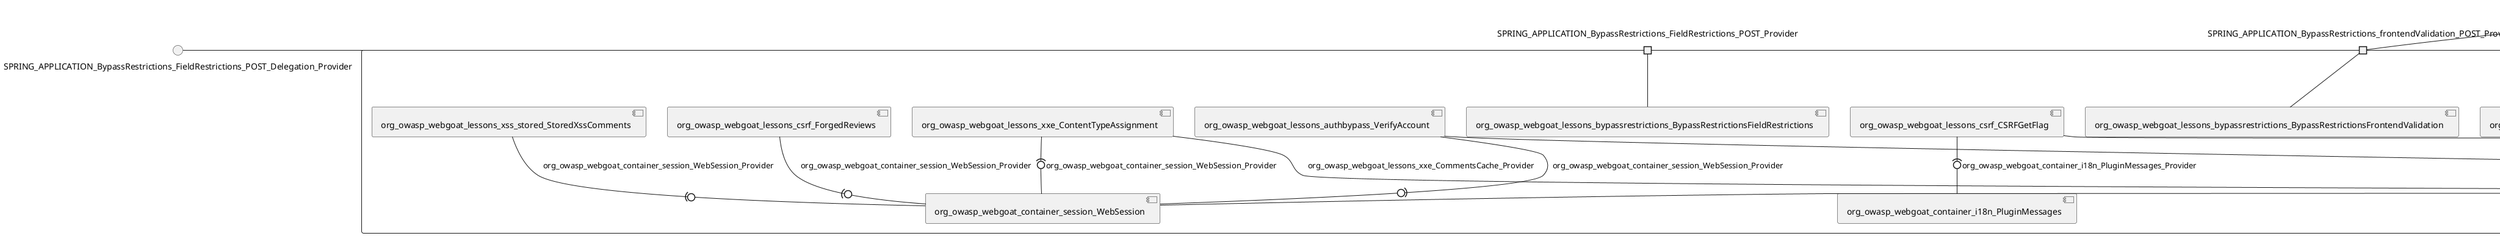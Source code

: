 @startuml
skinparam fixCircleLabelOverlapping true
skinparam componentStyle uml2
() SPRING_APPLICATION_BypassRestrictions_FieldRestrictions_POST_Delegation_Provider
() SPRING_APPLICATION_BypassRestrictions_frontendValidation_POST_Delegation_Provider
() SPRING_APPLICATION_ChromeDevTools_dummy_POST_Delegation_Provider
() SPRING_APPLICATION_CrossSiteScriptingStored_stored_xss_follow_up_POST_Delegation_Provider
() SPRING_APPLICATION_CrossSiteScripting_attack1_POST_Delegation_Provider
() SPRING_APPLICATION_CrossSiteScripting_attack3_POST_Delegation_Provider
() SPRING_APPLICATION_CrossSiteScripting_attack4_POST_Delegation_Provider
() SPRING_APPLICATION_CrossSiteScripting_attack5a_GET_Delegation_Provider
() SPRING_APPLICATION_CrossSiteScripting_attack6a_POST_Delegation_Provider
() SPRING_APPLICATION_CrossSiteScripting_dom_follow_up_POST_Delegation_Provider
() SPRING_APPLICATION_CrossSiteScripting_phone_home_xss_POST_Delegation_Provider
() SPRING_APPLICATION_CrossSiteScripting_quiz_Delegation_Provider
() SPRING_APPLICATION_Delegation_Provider
() SPRING_APPLICATION_GET_Delegation_Provider
() SPRING_APPLICATION_HtmlTampering_task_POST_Delegation_Provider
() SPRING_APPLICATION_HttpBasics_attack1_POST_Delegation_Provider
() SPRING_APPLICATION_HttpBasics_attack2_POST_Delegation_Provider
() SPRING_APPLICATION_IDOR_diff_attributes_POST_Delegation_Provider
() SPRING_APPLICATION_IDOR_login_POST_Delegation_Provider
() SPRING_APPLICATION_IDOR_profile_alt_path_POST_Delegation_Provider
() SPRING_APPLICATION_InsecureDeserialization_task_POST_Delegation_Provider
() SPRING_APPLICATION_InsecureLogin_Delegation_Provider
() SPRING_APPLICATION_JWT_decode_POST_Delegation_Provider
() SPRING_APPLICATION_JWT_jku_Delegation_Provider
() SPRING_APPLICATION_JWT_kid_Delegation_Provider
() SPRING_APPLICATION_JWT_quiz_Delegation_Provider
() SPRING_APPLICATION_JWT_refresh_Delegation_Provider
() SPRING_APPLICATION_JWT_votings_Delegation_Provider
() SPRING_APPLICATION_LogSpoofing_log_bleeding_POST_Delegation_Provider
() SPRING_APPLICATION_LogSpoofing_log_spoofing_POST_Delegation_Provider
() SPRING_APPLICATION_POST_Delegation_Provider
() SPRING_APPLICATION_PUT_Delegation_Provider
() SPRING_APPLICATION_PasswordReset_ForgotPassword_create_password_reset_link_POST_Delegation_Provider
() SPRING_APPLICATION_PasswordReset_SecurityQuestions_POST_Delegation_Provider
() SPRING_APPLICATION_PasswordReset_reset_Delegation_Provider
() SPRING_APPLICATION_PathTraversal_profile_picture_GET_Delegation_Provider
() SPRING_APPLICATION_PathTraversal_profile_picture_fix_GET_Delegation_Provider
() SPRING_APPLICATION_PathTraversal_profile_upload_POST_Delegation_Provider
() SPRING_APPLICATION_PathTraversal_profile_upload_fix_POST_Delegation_Provider
() SPRING_APPLICATION_PathTraversal_profile_upload_remove_user_input_POST_Delegation_Provider
() SPRING_APPLICATION_PathTraversal_random_POST_Delegation_Provider
() SPRING_APPLICATION_PathTraversal_random_picture_GET_Delegation_Provider
() SPRING_APPLICATION_PathTraversal_zip_slip_Delegation_Provider
() SPRING_APPLICATION_SSRF_task1_POST_Delegation_Provider
() SPRING_APPLICATION_SSRF_task2_POST_Delegation_Provider
() SPRING_APPLICATION_SecurePasswords_assignment_POST_Delegation_Provider
() SPRING_APPLICATION_SqlInjectionAdvanced_attack6a_POST_Delegation_Provider
() SPRING_APPLICATION_SqlInjectionAdvanced_attack6b_POST_Delegation_Provider
() SPRING_APPLICATION_SqlInjectionAdvanced_challenge_Login_POST_Delegation_Provider
() SPRING_APPLICATION_SqlInjectionAdvanced_challenge_PUT_Delegation_Provider
() SPRING_APPLICATION_SqlInjectionAdvanced_quiz_Delegation_Provider
() SPRING_APPLICATION_SqlInjectionMitigations_attack10a_POST_Delegation_Provider
() SPRING_APPLICATION_SqlInjectionMitigations_attack10b_POST_Delegation_Provider
() SPRING_APPLICATION_SqlInjectionMitigations_attack12a_POST_Delegation_Provider
() SPRING_APPLICATION_SqlInjectionMitigations_servers_GET_Delegation_Provider
() SPRING_APPLICATION_SqlInjection_assignment5a_POST_Delegation_Provider
() SPRING_APPLICATION_SqlInjection_assignment5b_POST_Delegation_Provider
() SPRING_APPLICATION_SqlInjection_attack10_POST_Delegation_Provider
() SPRING_APPLICATION_SqlInjection_attack2_POST_Delegation_Provider
() SPRING_APPLICATION_SqlInjection_attack3_POST_Delegation_Provider
() SPRING_APPLICATION_SqlInjection_attack4_POST_Delegation_Provider
() SPRING_APPLICATION_SqlInjection_attack5_POST_Delegation_Provider
() SPRING_APPLICATION_SqlInjection_attack8_POST_Delegation_Provider
() SPRING_APPLICATION_SqlInjection_attack9_POST_Delegation_Provider
() SPRING_APPLICATION_SqlOnlyInputValidationOnKeywords_attack_POST_Delegation_Provider
() SPRING_APPLICATION_SqlOnlyInputValidation_attack_POST_Delegation_Provider
() SPRING_APPLICATION_VulnerableComponents_attack1_POST_Delegation_Provider
() SPRING_APPLICATION_WebWolf_GET_Delegation_Provider
() SPRING_APPLICATION_WebWolf_landing_POST_Delegation_Provider
() SPRING_APPLICATION_WebWolf_mail_POST_Delegation_Provider
() SPRING_APPLICATION_challenge_1_POST_Delegation_Provider
() SPRING_APPLICATION_challenge_5_POST_Delegation_Provider
() SPRING_APPLICATION_challenge_7_POST_Delegation_Provider
() SPRING_APPLICATION_challenge_8_Delegation_Provider
() SPRING_APPLICATION_challenge_logo_Delegation_Provider
() SPRING_APPLICATION_cia_quiz_Delegation_Provider
() SPRING_APPLICATION_clientSideFiltering_attack1_POST_Delegation_Provider
() SPRING_APPLICATION_clientSideFiltering_challenge_store_coupons_GET_Delegation_Provider
() SPRING_APPLICATION_clientSideFiltering_getItForFree_POST_Delegation_Provider
() SPRING_APPLICATION_clientSideFiltering_salaries_GET_Delegation_Provider
() SPRING_APPLICATION_crypto_encoding_xor_POST_Delegation_Provider
() SPRING_APPLICATION_crypto_secure_defaults_POST_Delegation_Provider
() SPRING_APPLICATION_jwt_GET_Delegation_Provider
() SPRING_APPLICATION_landing_Delegation_Provider
() SPRING_APPLICATION_lesson_template_Delegation_Provider
() SPRING_APPLICATION_login_oauth_mvc_GET_Delegation_Provider
() SPRING_APPLICATION_mail_Delegation_Provider
() SPRING_APPLICATION_register_mvc_POST_Delegation_Provider
() SPRING_APPLICATION_registration_GET_Delegation_Provider
() SPRING_APPLICATION_requests_GET_Delegation_Provider
() SPRING_APPLICATION_scoreboard_data_GET_Delegation_Provider
() SPRING_APPLICATION_server_directory_GET_Delegation_Provider
() SPRING_APPLICATION_service_lessonoverview_mvc_Delegation_Provider
() SPRING_APPLICATION_xxe_comments_GET_Delegation_Provider
() UserDetailsService_Delegation_Provider
() java_io_Serializable_Delegation_Provider
() org_owasp_webgoat_lessons_hijacksession_cas_AuthenticationProvider_Delegation_Provider
rectangle System {
[org_owasp_webgoat_container_HammerHead] [[webgoat-webgoat.repository#_H7XtFsWGEe6SV8kUsJqPKw]]
[org_owasp_webgoat_container_WebWolfRedirect] [[webgoat-webgoat.repository#_H7XtFsWGEe6SV8kUsJqPKw]]
[org_owasp_webgoat_container_controller_StartLesson] [[webgoat-webgoat.repository#_H7XtFsWGEe6SV8kUsJqPKw]]
[org_owasp_webgoat_container_controller_Welcome] [[webgoat-webgoat.repository#_H7XtFsWGEe6SV8kUsJqPKw]]
[org_owasp_webgoat_container_i18n_PluginMessages] [[webgoat-webgoat.repository#_H7XtFsWGEe6SV8kUsJqPKw]]
[org_owasp_webgoat_container_service_EnvironmentService] [[webgoat-webgoat.repository#_H7XtFsWGEe6SV8kUsJqPKw]]
[org_owasp_webgoat_container_service_HintService] [[webgoat-webgoat.repository#_H7XtFsWGEe6SV8kUsJqPKw]]
[org_owasp_webgoat_container_service_LabelDebugService] [[webgoat-webgoat.repository#_H7XtFsWGEe6SV8kUsJqPKw]]
[org_owasp_webgoat_container_service_LabelService] [[webgoat-webgoat.repository#_H7XtFsWGEe6SV8kUsJqPKw]]
[org_owasp_webgoat_container_service_LessonInfoService] [[webgoat-webgoat.repository#_H7XtFsWGEe6SV8kUsJqPKw]]
[org_owasp_webgoat_container_service_LessonMenuService] [[webgoat-webgoat.repository#_H7XtFsWGEe6SV8kUsJqPKw]]
[org_owasp_webgoat_container_service_LessonProgressService] [[webgoat-webgoat.repository#_H7XtFsWGEe6SV8kUsJqPKw]]
[org_owasp_webgoat_container_service_LessonTitleService] [[webgoat-webgoat.repository#_H7XtFsWGEe6SV8kUsJqPKw]]
[org_owasp_webgoat_container_service_ReportCardService] [[webgoat-webgoat.repository#_H7XtFsWGEe6SV8kUsJqPKw]]
[org_owasp_webgoat_container_service_RestartLessonService] [[webgoat-webgoat.repository#_H7XtFsWGEe6SV8kUsJqPKw]]
[org_owasp_webgoat_container_service_SessionService] [[webgoat-webgoat.repository#_H7XtFsWGEe6SV8kUsJqPKw]]
[org_owasp_webgoat_container_session_UserSessionData] [[webgoat-webgoat.repository#_H7XtFsWGEe6SV8kUsJqPKw]]
[org_owasp_webgoat_container_session_WebSession] [[webgoat-webgoat.repository#_H7XtFsWGEe6SV8kUsJqPKw]]
[org_owasp_webgoat_container_users_RegistrationController] [[webgoat-webgoat.repository#_H7XtFsWGEe6SV8kUsJqPKw]]
[org_owasp_webgoat_container_users_Scoreboard] [[webgoat-webgoat.repository#_H7XtFsWGEe6SV8kUsJqPKw]]
[org_owasp_webgoat_container_users_UserRepository] [[webgoat-webgoat.repository#_H7XtFsWGEe6SV8kUsJqPKw]]
[org_owasp_webgoat_container_users_UserService] [[webgoat-webgoat.repository#_H7XtFsWGEe6SV8kUsJqPKw]]
[org_owasp_webgoat_container_users_UserTrackerRepository] [[webgoat-webgoat.repository#_H7XtFsWGEe6SV8kUsJqPKw]]
[org_owasp_webgoat_lessons_authbypass_VerifyAccount] [[webgoat-webgoat.repository#_H7XtFsWGEe6SV8kUsJqPKw]]
[org_owasp_webgoat_lessons_bypassrestrictions_BypassRestrictionsFieldRestrictions] [[webgoat-webgoat.repository#_H7XtFsWGEe6SV8kUsJqPKw]]
[org_owasp_webgoat_lessons_bypassrestrictions_BypassRestrictionsFrontendValidation] [[webgoat-webgoat.repository#_H7XtFsWGEe6SV8kUsJqPKw]]
[org_owasp_webgoat_lessons_challenges_FlagController] [[webgoat-webgoat.repository#_H7XtFsWGEe6SV8kUsJqPKw]]
[org_owasp_webgoat_lessons_challenges_challenge1_Assignment1] [[webgoat-webgoat.repository#_H7XtFsWGEe6SV8kUsJqPKw]]
[org_owasp_webgoat_lessons_challenges_challenge1_ImageServlet] [[webgoat-webgoat.repository#_H7XtFsWGEe6SV8kUsJqPKw]]
[org_owasp_webgoat_lessons_challenges_challenge5_Assignment5] [[webgoat-webgoat.repository#_H7XtFsWGEe6SV8kUsJqPKw]]
[org_owasp_webgoat_lessons_challenges_challenge7_Assignment7] [[webgoat-webgoat.repository#_H7XtFsWGEe6SV8kUsJqPKw]]
[org_owasp_webgoat_lessons_challenges_challenge8_Assignment8] [[webgoat-webgoat.repository#_H7XtFsWGEe6SV8kUsJqPKw]]
[org_owasp_webgoat_lessons_chromedevtools_NetworkDummy] [[webgoat-webgoat.repository#_H7XtFsWGEe6SV8kUsJqPKw]]
[org_owasp_webgoat_lessons_chromedevtools_NetworkLesson] [[webgoat-webgoat.repository#_H7XtFsWGEe6SV8kUsJqPKw]]
[org_owasp_webgoat_lessons_cia_CIAQuiz] [[webgoat-webgoat.repository#_H7XtFsWGEe6SV8kUsJqPKw]]
[org_owasp_webgoat_lessons_clientsidefiltering_ClientSideFilteringAssignment] [[webgoat-webgoat.repository#_H7XtFsWGEe6SV8kUsJqPKw]]
[org_owasp_webgoat_lessons_clientsidefiltering_ClientSideFilteringFreeAssignment] [[webgoat-webgoat.repository#_H7XtFsWGEe6SV8kUsJqPKw]]
[org_owasp_webgoat_lessons_clientsidefiltering_Salaries] [[webgoat-webgoat.repository#_H7XtFsWGEe6SV8kUsJqPKw]]
[org_owasp_webgoat_lessons_clientsidefiltering_ShopEndpoint] [[webgoat-webgoat.repository#_H7XtFsWGEe6SV8kUsJqPKw]]
[org_owasp_webgoat_lessons_cryptography_EncodingAssignment] [[webgoat-webgoat.repository#_H7XtFsWGEe6SV8kUsJqPKw]]
[org_owasp_webgoat_lessons_cryptography_HashingAssignment] [[webgoat-webgoat.repository#_H7XtFsWGEe6SV8kUsJqPKw]]
[org_owasp_webgoat_lessons_cryptography_SecureDefaultsAssignment] [[webgoat-webgoat.repository#_H7XtFsWGEe6SV8kUsJqPKw]]
[org_owasp_webgoat_lessons_cryptography_SigningAssignment] [[webgoat-webgoat.repository#_H7XtFsWGEe6SV8kUsJqPKw]]
[org_owasp_webgoat_lessons_cryptography_XOREncodingAssignment] [[webgoat-webgoat.repository#_H7XtFsWGEe6SV8kUsJqPKw]]
[org_owasp_webgoat_lessons_csrf_CSRFConfirmFlag1] [[webgoat-webgoat.repository#_H7XtFsWGEe6SV8kUsJqPKw]]
[org_owasp_webgoat_lessons_csrf_CSRFFeedback] [[webgoat-webgoat.repository#_H7XtFsWGEe6SV8kUsJqPKw]]
[org_owasp_webgoat_lessons_csrf_CSRFGetFlag] [[webgoat-webgoat.repository#_H7XtFsWGEe6SV8kUsJqPKw]]
[org_owasp_webgoat_lessons_csrf_CSRFLogin] [[webgoat-webgoat.repository#_H7XtFsWGEe6SV8kUsJqPKw]]
[org_owasp_webgoat_lessons_csrf_ForgedReviews] [[webgoat-webgoat.repository#_H7XtFsWGEe6SV8kUsJqPKw]]
[org_owasp_webgoat_lessons_csrf_ObjectMapper_Provider] [[webgoat-webgoat.repository#_H7XtFsWGEe6SV8kUsJqPKw]]
[org_owasp_webgoat_lessons_deserialization_InsecureDeserializationTask] [[webgoat-webgoat.repository#_H7XtFsWGEe6SV8kUsJqPKw]]
[org_owasp_webgoat_lessons_hijacksession_HijackSessionAssignment] [[webgoat-webgoat.repository#_H7XtFsWGEe6SV8kUsJqPKw]]
[org_owasp_webgoat_lessons_hijacksession_cas_HijackSessionAuthenticationProvider] [[webgoat-webgoat.repository#_H7XtFsWGEe6SV8kUsJqPKw]]
[org_owasp_webgoat_lessons_htmltampering_HtmlTamperingTask] [[webgoat-webgoat.repository#_H7XtFsWGEe6SV8kUsJqPKw]]
[org_owasp_webgoat_lessons_httpbasics_HttpBasicsLesson] [[webgoat-webgoat.repository#_H7XtFsWGEe6SV8kUsJqPKw]]
[org_owasp_webgoat_lessons_httpbasics_HttpBasicsQuiz] [[webgoat-webgoat.repository#_H7XtFsWGEe6SV8kUsJqPKw]]
[org_owasp_webgoat_lessons_httpproxies_HttpBasicsInterceptRequest] [[webgoat-webgoat.repository#_H7XtFsWGEe6SV8kUsJqPKw]]
[org_owasp_webgoat_lessons_idor_IDORDiffAttributes] [[webgoat-webgoat.repository#_H7XtFsWGEe6SV8kUsJqPKw]]
[org_owasp_webgoat_lessons_idor_IDOREditOtherProfile] [[webgoat-webgoat.repository#_H7XtFsWGEe6SV8kUsJqPKw]]
[org_owasp_webgoat_lessons_idor_IDORLogin] [[webgoat-webgoat.repository#_H7XtFsWGEe6SV8kUsJqPKw]]
[org_owasp_webgoat_lessons_idor_IDORViewOtherProfile] [[webgoat-webgoat.repository#_H7XtFsWGEe6SV8kUsJqPKw]]
[org_owasp_webgoat_lessons_idor_IDORViewOwnProfile] [[webgoat-webgoat.repository#_H7XtFsWGEe6SV8kUsJqPKw]]
[org_owasp_webgoat_lessons_idor_IDORViewOwnProfileAltUrl] [[webgoat-webgoat.repository#_H7XtFsWGEe6SV8kUsJqPKw]]
[org_owasp_webgoat_lessons_insecurelogin_InsecureLoginTask] [[webgoat-webgoat.repository#_H7XtFsWGEe6SV8kUsJqPKw]]
[org_owasp_webgoat_lessons_jwt_JWTDecodeEndpoint] [[webgoat-webgoat.repository#_H7XtFsWGEe6SV8kUsJqPKw]]
[org_owasp_webgoat_lessons_jwt_JWTQuiz] [[webgoat-webgoat.repository#_H7XtFsWGEe6SV8kUsJqPKw]]
[org_owasp_webgoat_lessons_jwt_JWTRefreshEndpoint] [[webgoat-webgoat.repository#_H7XtFsWGEe6SV8kUsJqPKw]]
[org_owasp_webgoat_lessons_jwt_JWTSecretKeyEndpoint] [[webgoat-webgoat.repository#_H7XtFsWGEe6SV8kUsJqPKw]]
[org_owasp_webgoat_lessons_jwt_JWTVotesEndpoint] [[webgoat-webgoat.repository#_H7XtFsWGEe6SV8kUsJqPKw]]
[org_owasp_webgoat_lessons_jwt_claimmisuse_JWTHeaderJKUEndpoint] [[webgoat-webgoat.repository#_H7XtFsWGEe6SV8kUsJqPKw]]
[org_owasp_webgoat_lessons_jwt_claimmisuse_JWTHeaderKIDEndpoint] [[webgoat-webgoat.repository#_H7XtFsWGEe6SV8kUsJqPKw]]
[org_owasp_webgoat_lessons_lessontemplate_SampleAttack] [[webgoat-webgoat.repository#_H7XtFsWGEe6SV8kUsJqPKw]]
[org_owasp_webgoat_lessons_logging_LogBleedingTask] [[webgoat-webgoat.repository#_H7XtFsWGEe6SV8kUsJqPKw]]
[org_owasp_webgoat_lessons_logging_LogSpoofingTask] [[webgoat-webgoat.repository#_H7XtFsWGEe6SV8kUsJqPKw]]
[org_owasp_webgoat_lessons_missingac_MissingFunctionACHiddenMenus] [[webgoat-webgoat.repository#_H7XtFsWGEe6SV8kUsJqPKw]]
[org_owasp_webgoat_lessons_missingac_MissingFunctionACUsers] [[webgoat-webgoat.repository#_H7XtFsWGEe6SV8kUsJqPKw]]
[org_owasp_webgoat_lessons_missingac_MissingFunctionACYourHash] [[webgoat-webgoat.repository#_H7XtFsWGEe6SV8kUsJqPKw]]
[org_owasp_webgoat_lessons_missingac_MissingFunctionACYourHashAdmin] [[webgoat-webgoat.repository#_H7XtFsWGEe6SV8kUsJqPKw]]
[org_owasp_webgoat_lessons_passwordreset_QuestionsAssignment] [[webgoat-webgoat.repository#_H7XtFsWGEe6SV8kUsJqPKw]]
[org_owasp_webgoat_lessons_passwordreset_ResetLinkAssignment] [[webgoat-webgoat.repository#_H7XtFsWGEe6SV8kUsJqPKw]]
[org_owasp_webgoat_lessons_passwordreset_ResetLinkAssignmentForgotPassword] [[webgoat-webgoat.repository#_H7XtFsWGEe6SV8kUsJqPKw]]
[org_owasp_webgoat_lessons_passwordreset_SecurityQuestionAssignment] [[webgoat-webgoat.repository#_H7XtFsWGEe6SV8kUsJqPKw]]
[org_owasp_webgoat_lessons_passwordreset_SimpleMailAssignment] [[webgoat-webgoat.repository#_H7XtFsWGEe6SV8kUsJqPKw]]
[org_owasp_webgoat_lessons_passwordreset_TriedQuestions] [[webgoat-webgoat.repository#_H7XtFsWGEe6SV8kUsJqPKw]]
[org_owasp_webgoat_lessons_pathtraversal_ProfileUpload] [[webgoat-webgoat.repository#_H7XtFsWGEe6SV8kUsJqPKw]]
[org_owasp_webgoat_lessons_pathtraversal_ProfileUploadFix] [[webgoat-webgoat.repository#_H7XtFsWGEe6SV8kUsJqPKw]]
[org_owasp_webgoat_lessons_pathtraversal_ProfileUploadRemoveUserInput] [[webgoat-webgoat.repository#_H7XtFsWGEe6SV8kUsJqPKw]]
[org_owasp_webgoat_lessons_pathtraversal_ProfileUploadRetrieval] [[webgoat-webgoat.repository#_H7XtFsWGEe6SV8kUsJqPKw]]
[org_owasp_webgoat_lessons_pathtraversal_ProfileZipSlip] [[webgoat-webgoat.repository#_H7XtFsWGEe6SV8kUsJqPKw]]
[org_owasp_webgoat_lessons_securepasswords_SecurePasswordsAssignment] [[webgoat-webgoat.repository#_H7XtFsWGEe6SV8kUsJqPKw]]
[org_owasp_webgoat_lessons_spoofcookie_SpoofCookieAssignment] [[webgoat-webgoat.repository#_H7XtFsWGEe6SV8kUsJqPKw]]
[org_owasp_webgoat_lessons_sqlinjection_advanced_SqlInjectionChallenge] [[webgoat-webgoat.repository#_H7XtFsWGEe6SV8kUsJqPKw]]
[org_owasp_webgoat_lessons_sqlinjection_advanced_SqlInjectionChallengeLogin] [[webgoat-webgoat.repository#_H7XtFsWGEe6SV8kUsJqPKw]]
[org_owasp_webgoat_lessons_sqlinjection_advanced_SqlInjectionLesson6a] [[webgoat-webgoat.repository#_H7XtFsWGEe6SV8kUsJqPKw]]
[org_owasp_webgoat_lessons_sqlinjection_advanced_SqlInjectionLesson6b] [[webgoat-webgoat.repository#_H7XtFsWGEe6SV8kUsJqPKw]]
[org_owasp_webgoat_lessons_sqlinjection_advanced_SqlInjectionQuiz] [[webgoat-webgoat.repository#_H7XtFsWGEe6SV8kUsJqPKw]]
[org_owasp_webgoat_lessons_sqlinjection_introduction_SqlInjectionLesson10] [[webgoat-webgoat.repository#_H7XtFsWGEe6SV8kUsJqPKw]]
[org_owasp_webgoat_lessons_sqlinjection_introduction_SqlInjectionLesson2] [[webgoat-webgoat.repository#_H7XtFsWGEe6SV8kUsJqPKw]]
[org_owasp_webgoat_lessons_sqlinjection_introduction_SqlInjectionLesson3] [[webgoat-webgoat.repository#_H7XtFsWGEe6SV8kUsJqPKw]]
[org_owasp_webgoat_lessons_sqlinjection_introduction_SqlInjectionLesson4] [[webgoat-webgoat.repository#_H7XtFsWGEe6SV8kUsJqPKw]]
[org_owasp_webgoat_lessons_sqlinjection_introduction_SqlInjectionLesson5] [[webgoat-webgoat.repository#_H7XtFsWGEe6SV8kUsJqPKw]]
[org_owasp_webgoat_lessons_sqlinjection_introduction_SqlInjectionLesson5a] [[webgoat-webgoat.repository#_H7XtFsWGEe6SV8kUsJqPKw]]
[org_owasp_webgoat_lessons_sqlinjection_introduction_SqlInjectionLesson5b] [[webgoat-webgoat.repository#_H7XtFsWGEe6SV8kUsJqPKw]]
[org_owasp_webgoat_lessons_sqlinjection_introduction_SqlInjectionLesson8] [[webgoat-webgoat.repository#_H7XtFsWGEe6SV8kUsJqPKw]]
[org_owasp_webgoat_lessons_sqlinjection_introduction_SqlInjectionLesson9] [[webgoat-webgoat.repository#_H7XtFsWGEe6SV8kUsJqPKw]]
[org_owasp_webgoat_lessons_sqlinjection_mitigation_Servers] [[webgoat-webgoat.repository#_H7XtFsWGEe6SV8kUsJqPKw]]
[org_owasp_webgoat_lessons_sqlinjection_mitigation_SqlInjectionLesson10a] [[webgoat-webgoat.repository#_H7XtFsWGEe6SV8kUsJqPKw]]
[org_owasp_webgoat_lessons_sqlinjection_mitigation_SqlInjectionLesson10b] [[webgoat-webgoat.repository#_H7XtFsWGEe6SV8kUsJqPKw]]
[org_owasp_webgoat_lessons_sqlinjection_mitigation_SqlInjectionLesson13] [[webgoat-webgoat.repository#_H7XtFsWGEe6SV8kUsJqPKw]]
[org_owasp_webgoat_lessons_sqlinjection_mitigation_SqlOnlyInputValidation] [[webgoat-webgoat.repository#_H7XtFsWGEe6SV8kUsJqPKw]]
[org_owasp_webgoat_lessons_sqlinjection_mitigation_SqlOnlyInputValidationOnKeywords] [[webgoat-webgoat.repository#_H7XtFsWGEe6SV8kUsJqPKw]]
[org_owasp_webgoat_lessons_ssrf_SSRFTask1] [[webgoat-webgoat.repository#_H7XtFsWGEe6SV8kUsJqPKw]]
[org_owasp_webgoat_lessons_ssrf_SSRFTask2] [[webgoat-webgoat.repository#_H7XtFsWGEe6SV8kUsJqPKw]]
[org_owasp_webgoat_lessons_vulnerablecomponents_VulnerableComponentsLesson] [[webgoat-webgoat.repository#_H7XtFsWGEe6SV8kUsJqPKw]]
[org_owasp_webgoat_lessons_webwolfintroduction_LandingAssignment] [[webgoat-webgoat.repository#_H7XtFsWGEe6SV8kUsJqPKw]]
[org_owasp_webgoat_lessons_webwolfintroduction_MailAssignment] [[webgoat-webgoat.repository#_H7XtFsWGEe6SV8kUsJqPKw]]
[org_owasp_webgoat_lessons_xss_CrossSiteScriptingLesson1] [[webgoat-webgoat.repository#_H7XtFsWGEe6SV8kUsJqPKw]]
[org_owasp_webgoat_lessons_xss_CrossSiteScriptingLesson3] [[webgoat-webgoat.repository#_H7XtFsWGEe6SV8kUsJqPKw]]
[org_owasp_webgoat_lessons_xss_CrossSiteScriptingLesson4] [[webgoat-webgoat.repository#_H7XtFsWGEe6SV8kUsJqPKw]]
[org_owasp_webgoat_lessons_xss_CrossSiteScriptingLesson5a] [[webgoat-webgoat.repository#_H7XtFsWGEe6SV8kUsJqPKw]]
[org_owasp_webgoat_lessons_xss_CrossSiteScriptingLesson6a] [[webgoat-webgoat.repository#_H7XtFsWGEe6SV8kUsJqPKw]]
[org_owasp_webgoat_lessons_xss_CrossSiteScriptingQuiz] [[webgoat-webgoat.repository#_H7XtFsWGEe6SV8kUsJqPKw]]
[org_owasp_webgoat_lessons_xss_DOMCrossSiteScripting] [[webgoat-webgoat.repository#_H7XtFsWGEe6SV8kUsJqPKw]]
[org_owasp_webgoat_lessons_xss_DOMCrossSiteScriptingVerifier] [[webgoat-webgoat.repository#_H7XtFsWGEe6SV8kUsJqPKw]]
[org_owasp_webgoat_lessons_xss_stored_StoredCrossSiteScriptingVerifier] [[webgoat-webgoat.repository#_H7XtFsWGEe6SV8kUsJqPKw]]
[org_owasp_webgoat_lessons_xss_stored_StoredXssComments] [[webgoat-webgoat.repository#_H7XtFsWGEe6SV8kUsJqPKw]]
[org_owasp_webgoat_lessons_xxe_BlindSendFileAssignment] [[webgoat-webgoat.repository#_H7XtFsWGEe6SV8kUsJqPKw]]
[org_owasp_webgoat_lessons_xxe_CommentsCache] [[webgoat-webgoat.repository#_H7XtFsWGEe6SV8kUsJqPKw]]
[org_owasp_webgoat_lessons_xxe_CommentsEndpoint] [[webgoat-webgoat.repository#_H7XtFsWGEe6SV8kUsJqPKw]]
[org_owasp_webgoat_lessons_xxe_ContentTypeAssignment] [[webgoat-webgoat.repository#_H7XtFsWGEe6SV8kUsJqPKw]]
[org_owasp_webgoat_lessons_xxe_SimpleXXE] [[webgoat-webgoat.repository#_H7XtFsWGEe6SV8kUsJqPKw]]
[org_owasp_webgoat_webwolf_FileServer] [[webgoat-webgoat.repository#_H7XtFsWGEe6SV8kUsJqPKw]]
[org_owasp_webgoat_webwolf_jwt_JWTController] [[webgoat-webgoat.repository#_H7XtFsWGEe6SV8kUsJqPKw]]
[org_owasp_webgoat_webwolf_mailbox_MailboxController] [[webgoat-webgoat.repository#_H7XtFsWGEe6SV8kUsJqPKw]]
[org_owasp_webgoat_webwolf_mailbox_MailboxRepository] [[webgoat-webgoat.repository#_H7XtFsWGEe6SV8kUsJqPKw]]
[org_owasp_webgoat_webwolf_requests_LandingPage] [[webgoat-webgoat.repository#_H7XtFsWGEe6SV8kUsJqPKw]]
[org_owasp_webgoat_webwolf_requests_Requests] [[webgoat-webgoat.repository#_H7XtFsWGEe6SV8kUsJqPKw]]
[org_owasp_webgoat_webwolf_user_UserRepository] [[webgoat-webgoat.repository#_H7XtFsWGEe6SV8kUsJqPKw]]
[org_owasp_webgoat_webwolf_user_UserService] [[webgoat-webgoat.repository#_H7XtFsWGEe6SV8kUsJqPKw]]
port SPRING_APPLICATION_BypassRestrictions_FieldRestrictions_POST_Provider
SPRING_APPLICATION_BypassRestrictions_FieldRestrictions_POST_Delegation_Provider - SPRING_APPLICATION_BypassRestrictions_FieldRestrictions_POST_Provider
SPRING_APPLICATION_BypassRestrictions_FieldRestrictions_POST_Provider - [org_owasp_webgoat_lessons_bypassrestrictions_BypassRestrictionsFieldRestrictions]
port SPRING_APPLICATION_BypassRestrictions_frontendValidation_POST_Provider
SPRING_APPLICATION_BypassRestrictions_frontendValidation_POST_Delegation_Provider - SPRING_APPLICATION_BypassRestrictions_frontendValidation_POST_Provider
SPRING_APPLICATION_BypassRestrictions_frontendValidation_POST_Provider - [org_owasp_webgoat_lessons_bypassrestrictions_BypassRestrictionsFrontendValidation]
port SPRING_APPLICATION_ChromeDevTools_dummy_POST_Provider
SPRING_APPLICATION_ChromeDevTools_dummy_POST_Delegation_Provider - SPRING_APPLICATION_ChromeDevTools_dummy_POST_Provider
SPRING_APPLICATION_ChromeDevTools_dummy_POST_Provider - [org_owasp_webgoat_lessons_chromedevtools_NetworkDummy]
port SPRING_APPLICATION_CrossSiteScriptingStored_stored_xss_follow_up_POST_Provider
SPRING_APPLICATION_CrossSiteScriptingStored_stored_xss_follow_up_POST_Delegation_Provider - SPRING_APPLICATION_CrossSiteScriptingStored_stored_xss_follow_up_POST_Provider
SPRING_APPLICATION_CrossSiteScriptingStored_stored_xss_follow_up_POST_Provider - [org_owasp_webgoat_lessons_xss_stored_StoredCrossSiteScriptingVerifier]
port SPRING_APPLICATION_CrossSiteScripting_attack1_POST_Provider
SPRING_APPLICATION_CrossSiteScripting_attack1_POST_Delegation_Provider - SPRING_APPLICATION_CrossSiteScripting_attack1_POST_Provider
SPRING_APPLICATION_CrossSiteScripting_attack1_POST_Provider - [org_owasp_webgoat_lessons_xss_CrossSiteScriptingLesson1]
port SPRING_APPLICATION_CrossSiteScripting_attack3_POST_Provider
SPRING_APPLICATION_CrossSiteScripting_attack3_POST_Delegation_Provider - SPRING_APPLICATION_CrossSiteScripting_attack3_POST_Provider
SPRING_APPLICATION_CrossSiteScripting_attack3_POST_Provider - [org_owasp_webgoat_lessons_xss_CrossSiteScriptingLesson3]
port SPRING_APPLICATION_CrossSiteScripting_attack4_POST_Provider
SPRING_APPLICATION_CrossSiteScripting_attack4_POST_Delegation_Provider - SPRING_APPLICATION_CrossSiteScripting_attack4_POST_Provider
SPRING_APPLICATION_CrossSiteScripting_attack4_POST_Provider - [org_owasp_webgoat_lessons_xss_CrossSiteScriptingLesson4]
port SPRING_APPLICATION_CrossSiteScripting_attack5a_GET_Provider
SPRING_APPLICATION_CrossSiteScripting_attack5a_GET_Delegation_Provider - SPRING_APPLICATION_CrossSiteScripting_attack5a_GET_Provider
SPRING_APPLICATION_CrossSiteScripting_attack5a_GET_Provider - [org_owasp_webgoat_lessons_xss_CrossSiteScriptingLesson5a]
port SPRING_APPLICATION_CrossSiteScripting_attack6a_POST_Provider
SPRING_APPLICATION_CrossSiteScripting_attack6a_POST_Delegation_Provider - SPRING_APPLICATION_CrossSiteScripting_attack6a_POST_Provider
SPRING_APPLICATION_CrossSiteScripting_attack6a_POST_Provider - [org_owasp_webgoat_lessons_xss_CrossSiteScriptingLesson6a]
port SPRING_APPLICATION_CrossSiteScripting_dom_follow_up_POST_Provider
SPRING_APPLICATION_CrossSiteScripting_dom_follow_up_POST_Delegation_Provider - SPRING_APPLICATION_CrossSiteScripting_dom_follow_up_POST_Provider
SPRING_APPLICATION_CrossSiteScripting_dom_follow_up_POST_Provider - [org_owasp_webgoat_lessons_xss_DOMCrossSiteScriptingVerifier]
port SPRING_APPLICATION_CrossSiteScripting_phone_home_xss_POST_Provider
SPRING_APPLICATION_CrossSiteScripting_phone_home_xss_POST_Delegation_Provider - SPRING_APPLICATION_CrossSiteScripting_phone_home_xss_POST_Provider
SPRING_APPLICATION_CrossSiteScripting_phone_home_xss_POST_Provider - [org_owasp_webgoat_lessons_xss_DOMCrossSiteScripting]
port SPRING_APPLICATION_CrossSiteScripting_quiz_Provider
SPRING_APPLICATION_CrossSiteScripting_quiz_Delegation_Provider - SPRING_APPLICATION_CrossSiteScripting_quiz_Provider
SPRING_APPLICATION_CrossSiteScripting_quiz_Provider - [org_owasp_webgoat_lessons_xss_CrossSiteScriptingQuiz]
port SPRING_APPLICATION_Provider
SPRING_APPLICATION_Delegation_Provider - SPRING_APPLICATION_Provider
SPRING_APPLICATION_Provider - [org_owasp_webgoat_webwolf_FileServer]
port SPRING_APPLICATION_Provider
SPRING_APPLICATION_Delegation_Provider - SPRING_APPLICATION_Provider
SPRING_APPLICATION_Provider - [org_owasp_webgoat_lessons_cryptography_HashingAssignment]
port SPRING_APPLICATION_Provider
SPRING_APPLICATION_Delegation_Provider - SPRING_APPLICATION_Provider
SPRING_APPLICATION_Provider - [org_owasp_webgoat_container_HammerHead]
port SPRING_APPLICATION_Provider
SPRING_APPLICATION_Delegation_Provider - SPRING_APPLICATION_Provider
SPRING_APPLICATION_Provider - [org_owasp_webgoat_container_controller_StartLesson]
port SPRING_APPLICATION_Provider
SPRING_APPLICATION_Delegation_Provider - SPRING_APPLICATION_Provider
SPRING_APPLICATION_Provider - [org_owasp_webgoat_lessons_httpproxies_HttpBasicsInterceptRequest]
port SPRING_APPLICATION_Provider
SPRING_APPLICATION_Delegation_Provider - SPRING_APPLICATION_Provider
SPRING_APPLICATION_Provider - [org_owasp_webgoat_container_service_RestartLessonService]
port SPRING_APPLICATION_Provider
SPRING_APPLICATION_Delegation_Provider - SPRING_APPLICATION_Provider
SPRING_APPLICATION_Provider - [org_owasp_webgoat_container_controller_StartLesson]
port SPRING_APPLICATION_Provider
SPRING_APPLICATION_Delegation_Provider - SPRING_APPLICATION_Provider
SPRING_APPLICATION_Provider - [org_owasp_webgoat_container_service_LabelDebugService]
port SPRING_APPLICATION_Provider
SPRING_APPLICATION_Delegation_Provider - SPRING_APPLICATION_Provider
SPRING_APPLICATION_Provider - [org_owasp_webgoat_container_service_LessonInfoService]
port SPRING_APPLICATION_Provider
SPRING_APPLICATION_Delegation_Provider - SPRING_APPLICATION_Provider
SPRING_APPLICATION_Provider - [org_owasp_webgoat_container_service_LessonTitleService]
port SPRING_APPLICATION_Provider
SPRING_APPLICATION_Delegation_Provider - SPRING_APPLICATION_Provider
SPRING_APPLICATION_Provider - [org_owasp_webgoat_container_service_RestartLessonService]
port SPRING_APPLICATION_Provider
SPRING_APPLICATION_Delegation_Provider - SPRING_APPLICATION_Provider
SPRING_APPLICATION_Provider - [org_owasp_webgoat_lessons_httpproxies_HttpBasicsInterceptRequest]
port SPRING_APPLICATION_Provider
SPRING_APPLICATION_Delegation_Provider - SPRING_APPLICATION_Provider
SPRING_APPLICATION_Provider - [org_owasp_webgoat_lessons_cryptography_SigningAssignment]
port SPRING_APPLICATION_Provider
SPRING_APPLICATION_Delegation_Provider - SPRING_APPLICATION_Provider
SPRING_APPLICATION_Provider - [org_owasp_webgoat_lessons_cryptography_HashingAssignment]
port SPRING_APPLICATION_Provider
SPRING_APPLICATION_Delegation_Provider - SPRING_APPLICATION_Provider
SPRING_APPLICATION_Provider - [org_owasp_webgoat_container_service_LabelDebugService]
port SPRING_APPLICATION_Provider
SPRING_APPLICATION_Delegation_Provider - SPRING_APPLICATION_Provider
SPRING_APPLICATION_Provider - [org_owasp_webgoat_lessons_cryptography_SigningAssignment]
port SPRING_APPLICATION_Provider
SPRING_APPLICATION_Delegation_Provider - SPRING_APPLICATION_Provider
SPRING_APPLICATION_Provider - [org_owasp_webgoat_lessons_jwt_JWTSecretKeyEndpoint]
port SPRING_APPLICATION_Provider
SPRING_APPLICATION_Delegation_Provider - SPRING_APPLICATION_Provider
SPRING_APPLICATION_Provider - [org_owasp_webgoat_container_HammerHead]
port SPRING_APPLICATION_Provider
SPRING_APPLICATION_Delegation_Provider - SPRING_APPLICATION_Provider
SPRING_APPLICATION_Provider - [org_owasp_webgoat_container_service_LessonTitleService]
port SPRING_APPLICATION_Provider
SPRING_APPLICATION_Delegation_Provider - SPRING_APPLICATION_Provider
SPRING_APPLICATION_Provider - [org_owasp_webgoat_lessons_jwt_JWTSecretKeyEndpoint]
port SPRING_APPLICATION_Provider
SPRING_APPLICATION_Delegation_Provider - SPRING_APPLICATION_Provider
SPRING_APPLICATION_Provider - [org_owasp_webgoat_container_service_LessonInfoService]
port SPRING_APPLICATION_Provider
SPRING_APPLICATION_Delegation_Provider - SPRING_APPLICATION_Provider
SPRING_APPLICATION_Provider - [org_owasp_webgoat_container_service_RestartLessonService]
port SPRING_APPLICATION_Provider
SPRING_APPLICATION_Delegation_Provider - SPRING_APPLICATION_Provider
SPRING_APPLICATION_Provider - [org_owasp_webgoat_webwolf_FileServer]
port SPRING_APPLICATION_Provider
SPRING_APPLICATION_Delegation_Provider - SPRING_APPLICATION_Provider
SPRING_APPLICATION_Provider - [org_owasp_webgoat_container_service_SessionService]
port SPRING_APPLICATION_GET_Provider
SPRING_APPLICATION_GET_Delegation_Provider - SPRING_APPLICATION_GET_Provider
SPRING_APPLICATION_GET_Provider - [org_owasp_webgoat_container_controller_Welcome]
port SPRING_APPLICATION_GET_Provider
SPRING_APPLICATION_GET_Delegation_Provider - SPRING_APPLICATION_GET_Provider
SPRING_APPLICATION_GET_Provider - [org_owasp_webgoat_lessons_missingac_MissingFunctionACUsers]
port SPRING_APPLICATION_GET_Provider
SPRING_APPLICATION_GET_Delegation_Provider - SPRING_APPLICATION_GET_Provider
SPRING_APPLICATION_GET_Provider - [org_owasp_webgoat_container_service_LabelService]
port SPRING_APPLICATION_GET_Provider
SPRING_APPLICATION_GET_Delegation_Provider - SPRING_APPLICATION_GET_Provider
SPRING_APPLICATION_GET_Provider - [org_owasp_webgoat_lessons_missingac_MissingFunctionACUsers]
port SPRING_APPLICATION_GET_Provider
SPRING_APPLICATION_GET_Delegation_Provider - SPRING_APPLICATION_GET_Provider
SPRING_APPLICATION_GET_Provider - [org_owasp_webgoat_lessons_cryptography_EncodingAssignment]
port SPRING_APPLICATION_GET_Provider
SPRING_APPLICATION_GET_Delegation_Provider - SPRING_APPLICATION_GET_Provider
SPRING_APPLICATION_GET_Provider - [org_owasp_webgoat_lessons_spoofcookie_SpoofCookieAssignment]
port SPRING_APPLICATION_GET_Provider
SPRING_APPLICATION_GET_Delegation_Provider - SPRING_APPLICATION_GET_Provider
SPRING_APPLICATION_GET_Provider - [org_owasp_webgoat_lessons_idor_IDORViewOtherProfile]
port SPRING_APPLICATION_GET_Provider
SPRING_APPLICATION_GET_Delegation_Provider - SPRING_APPLICATION_GET_Provider
SPRING_APPLICATION_GET_Provider - [org_owasp_webgoat_lessons_spoofcookie_SpoofCookieAssignment]
port SPRING_APPLICATION_GET_Provider
SPRING_APPLICATION_GET_Delegation_Provider - SPRING_APPLICATION_GET_Provider
SPRING_APPLICATION_GET_Provider - [org_owasp_webgoat_lessons_idor_IDORViewOtherProfile]
port SPRING_APPLICATION_GET_Provider
SPRING_APPLICATION_GET_Delegation_Provider - SPRING_APPLICATION_GET_Provider
SPRING_APPLICATION_GET_Provider - [org_owasp_webgoat_container_service_ReportCardService]
port SPRING_APPLICATION_GET_Provider
SPRING_APPLICATION_GET_Delegation_Provider - SPRING_APPLICATION_GET_Provider
SPRING_APPLICATION_GET_Provider - [org_owasp_webgoat_lessons_idor_IDORViewOtherProfile]
port SPRING_APPLICATION_GET_Provider
SPRING_APPLICATION_GET_Delegation_Provider - SPRING_APPLICATION_GET_Provider
SPRING_APPLICATION_GET_Provider - [org_owasp_webgoat_lessons_cryptography_EncodingAssignment]
port SPRING_APPLICATION_GET_Provider
SPRING_APPLICATION_GET_Delegation_Provider - SPRING_APPLICATION_GET_Provider
SPRING_APPLICATION_GET_Provider - [org_owasp_webgoat_container_service_HintService]
port SPRING_APPLICATION_GET_Provider
SPRING_APPLICATION_GET_Delegation_Provider - SPRING_APPLICATION_GET_Provider
SPRING_APPLICATION_GET_Provider - [org_owasp_webgoat_container_service_ReportCardService]
port SPRING_APPLICATION_GET_Provider
SPRING_APPLICATION_GET_Delegation_Provider - SPRING_APPLICATION_GET_Provider
SPRING_APPLICATION_GET_Provider - [org_owasp_webgoat_container_service_HintService]
port SPRING_APPLICATION_GET_Provider
SPRING_APPLICATION_GET_Delegation_Provider - SPRING_APPLICATION_GET_Provider
SPRING_APPLICATION_GET_Provider - [org_owasp_webgoat_container_service_LabelService]
port SPRING_APPLICATION_GET_Provider
SPRING_APPLICATION_GET_Delegation_Provider - SPRING_APPLICATION_GET_Provider
SPRING_APPLICATION_GET_Provider - [org_owasp_webgoat_lessons_idor_IDORViewOtherProfile]
port SPRING_APPLICATION_GET_Provider
SPRING_APPLICATION_GET_Delegation_Provider - SPRING_APPLICATION_GET_Provider
SPRING_APPLICATION_GET_Provider - [org_owasp_webgoat_container_controller_Welcome]
port SPRING_APPLICATION_HtmlTampering_task_POST_Provider
SPRING_APPLICATION_HtmlTampering_task_POST_Delegation_Provider - SPRING_APPLICATION_HtmlTampering_task_POST_Provider
SPRING_APPLICATION_HtmlTampering_task_POST_Provider - [org_owasp_webgoat_lessons_htmltampering_HtmlTamperingTask]
port SPRING_APPLICATION_HttpBasics_attack1_POST_Provider
SPRING_APPLICATION_HttpBasics_attack1_POST_Delegation_Provider - SPRING_APPLICATION_HttpBasics_attack1_POST_Provider
SPRING_APPLICATION_HttpBasics_attack1_POST_Provider - [org_owasp_webgoat_lessons_httpbasics_HttpBasicsLesson]
port SPRING_APPLICATION_HttpBasics_attack2_POST_Provider
SPRING_APPLICATION_HttpBasics_attack2_POST_Delegation_Provider - SPRING_APPLICATION_HttpBasics_attack2_POST_Provider
SPRING_APPLICATION_HttpBasics_attack2_POST_Provider - [org_owasp_webgoat_lessons_httpbasics_HttpBasicsQuiz]
port SPRING_APPLICATION_IDOR_diff_attributes_POST_Provider
SPRING_APPLICATION_IDOR_diff_attributes_POST_Delegation_Provider - SPRING_APPLICATION_IDOR_diff_attributes_POST_Provider
SPRING_APPLICATION_IDOR_diff_attributes_POST_Provider - [org_owasp_webgoat_lessons_idor_IDORDiffAttributes]
port SPRING_APPLICATION_IDOR_login_POST_Provider
SPRING_APPLICATION_IDOR_login_POST_Delegation_Provider - SPRING_APPLICATION_IDOR_login_POST_Provider
SPRING_APPLICATION_IDOR_login_POST_Provider - [org_owasp_webgoat_lessons_idor_IDORLogin]
port SPRING_APPLICATION_IDOR_profile_alt_path_POST_Provider
SPRING_APPLICATION_IDOR_profile_alt_path_POST_Delegation_Provider - SPRING_APPLICATION_IDOR_profile_alt_path_POST_Provider
SPRING_APPLICATION_IDOR_profile_alt_path_POST_Provider - [org_owasp_webgoat_lessons_idor_IDORViewOwnProfileAltUrl]
port SPRING_APPLICATION_InsecureDeserialization_task_POST_Provider
SPRING_APPLICATION_InsecureDeserialization_task_POST_Delegation_Provider - SPRING_APPLICATION_InsecureDeserialization_task_POST_Provider
SPRING_APPLICATION_InsecureDeserialization_task_POST_Provider - [org_owasp_webgoat_lessons_deserialization_InsecureDeserializationTask]
port SPRING_APPLICATION_InsecureLogin_Provider
SPRING_APPLICATION_InsecureLogin_Delegation_Provider - SPRING_APPLICATION_InsecureLogin_Provider
SPRING_APPLICATION_InsecureLogin_Provider - [org_owasp_webgoat_lessons_insecurelogin_InsecureLoginTask]
port SPRING_APPLICATION_JWT_decode_POST_Provider
SPRING_APPLICATION_JWT_decode_POST_Delegation_Provider - SPRING_APPLICATION_JWT_decode_POST_Provider
SPRING_APPLICATION_JWT_decode_POST_Provider - [org_owasp_webgoat_lessons_jwt_JWTDecodeEndpoint]
port SPRING_APPLICATION_JWT_jku_Provider
SPRING_APPLICATION_JWT_jku_Delegation_Provider - SPRING_APPLICATION_JWT_jku_Provider
SPRING_APPLICATION_JWT_jku_Provider - [org_owasp_webgoat_lessons_jwt_claimmisuse_JWTHeaderJKUEndpoint]
port SPRING_APPLICATION_JWT_kid_Provider
SPRING_APPLICATION_JWT_kid_Delegation_Provider - SPRING_APPLICATION_JWT_kid_Provider
SPRING_APPLICATION_JWT_kid_Provider - [org_owasp_webgoat_lessons_jwt_claimmisuse_JWTHeaderKIDEndpoint]
port SPRING_APPLICATION_JWT_quiz_Provider
SPRING_APPLICATION_JWT_quiz_Delegation_Provider - SPRING_APPLICATION_JWT_quiz_Provider
SPRING_APPLICATION_JWT_quiz_Provider - [org_owasp_webgoat_lessons_jwt_JWTQuiz]
port SPRING_APPLICATION_JWT_refresh_Provider
SPRING_APPLICATION_JWT_refresh_Delegation_Provider - SPRING_APPLICATION_JWT_refresh_Provider
SPRING_APPLICATION_JWT_refresh_Provider - [org_owasp_webgoat_lessons_jwt_JWTRefreshEndpoint]
port SPRING_APPLICATION_JWT_votings_Provider
SPRING_APPLICATION_JWT_votings_Delegation_Provider - SPRING_APPLICATION_JWT_votings_Provider
SPRING_APPLICATION_JWT_votings_Provider - [org_owasp_webgoat_lessons_jwt_JWTVotesEndpoint]
port SPRING_APPLICATION_LogSpoofing_log_bleeding_POST_Provider
SPRING_APPLICATION_LogSpoofing_log_bleeding_POST_Delegation_Provider - SPRING_APPLICATION_LogSpoofing_log_bleeding_POST_Provider
SPRING_APPLICATION_LogSpoofing_log_bleeding_POST_Provider - [org_owasp_webgoat_lessons_logging_LogBleedingTask]
port SPRING_APPLICATION_LogSpoofing_log_spoofing_POST_Provider
SPRING_APPLICATION_LogSpoofing_log_spoofing_POST_Delegation_Provider - SPRING_APPLICATION_LogSpoofing_log_spoofing_POST_Provider
SPRING_APPLICATION_LogSpoofing_log_spoofing_POST_Provider - [org_owasp_webgoat_lessons_logging_LogSpoofingTask]
port SPRING_APPLICATION_POST_Provider
SPRING_APPLICATION_POST_Delegation_Provider - SPRING_APPLICATION_POST_Provider
SPRING_APPLICATION_POST_Provider - [org_owasp_webgoat_lessons_hijacksession_HijackSessionAssignment]
port SPRING_APPLICATION_POST_Provider
SPRING_APPLICATION_POST_Delegation_Provider - SPRING_APPLICATION_POST_Provider
SPRING_APPLICATION_POST_Provider - [org_owasp_webgoat_lessons_xxe_SimpleXXE]
port SPRING_APPLICATION_POST_Provider
SPRING_APPLICATION_POST_Delegation_Provider - SPRING_APPLICATION_POST_Provider
SPRING_APPLICATION_POST_Provider - [org_owasp_webgoat_lessons_spoofcookie_SpoofCookieAssignment]
port SPRING_APPLICATION_POST_Provider
SPRING_APPLICATION_POST_Delegation_Provider - SPRING_APPLICATION_POST_Provider
SPRING_APPLICATION_POST_Provider - [org_owasp_webgoat_lessons_spoofcookie_SpoofCookieAssignment]
port SPRING_APPLICATION_POST_Provider
SPRING_APPLICATION_POST_Delegation_Provider - SPRING_APPLICATION_POST_Provider
SPRING_APPLICATION_POST_Provider - [org_owasp_webgoat_lessons_passwordreset_QuestionsAssignment]
port SPRING_APPLICATION_POST_Provider
SPRING_APPLICATION_POST_Delegation_Provider - SPRING_APPLICATION_POST_Provider
SPRING_APPLICATION_POST_Provider - [org_owasp_webgoat_lessons_challenges_FlagController]
port SPRING_APPLICATION_POST_Provider
SPRING_APPLICATION_POST_Delegation_Provider - SPRING_APPLICATION_POST_Provider
SPRING_APPLICATION_POST_Provider - [org_owasp_webgoat_lessons_csrf_CSRFLogin]
port SPRING_APPLICATION_POST_Provider
SPRING_APPLICATION_POST_Delegation_Provider - SPRING_APPLICATION_POST_Provider
SPRING_APPLICATION_POST_Provider - [org_owasp_webgoat_lessons_missingac_MissingFunctionACYourHash]
port SPRING_APPLICATION_POST_Provider
SPRING_APPLICATION_POST_Delegation_Provider - SPRING_APPLICATION_POST_Provider
SPRING_APPLICATION_POST_Provider - [org_owasp_webgoat_lessons_xxe_SimpleXXE]
port SPRING_APPLICATION_POST_Provider
SPRING_APPLICATION_POST_Delegation_Provider - SPRING_APPLICATION_POST_Provider
SPRING_APPLICATION_POST_Provider - [org_owasp_webgoat_lessons_xxe_SimpleXXE]
port SPRING_APPLICATION_POST_Provider
SPRING_APPLICATION_POST_Delegation_Provider - SPRING_APPLICATION_POST_Provider
SPRING_APPLICATION_POST_Provider - [org_owasp_webgoat_lessons_passwordreset_SimpleMailAssignment]
port SPRING_APPLICATION_POST_Provider
SPRING_APPLICATION_POST_Delegation_Provider - SPRING_APPLICATION_POST_Provider
SPRING_APPLICATION_POST_Provider - [org_owasp_webgoat_lessons_missingac_MissingFunctionACHiddenMenus]
port SPRING_APPLICATION_POST_Provider
SPRING_APPLICATION_POST_Delegation_Provider - SPRING_APPLICATION_POST_Provider
SPRING_APPLICATION_POST_Provider - [org_owasp_webgoat_lessons_chromedevtools_NetworkLesson]
port SPRING_APPLICATION_POST_Provider
SPRING_APPLICATION_POST_Delegation_Provider - SPRING_APPLICATION_POST_Provider
SPRING_APPLICATION_POST_Provider - [org_owasp_webgoat_lessons_hijacksession_HijackSessionAssignment]
port SPRING_APPLICATION_POST_Provider
SPRING_APPLICATION_POST_Delegation_Provider - SPRING_APPLICATION_POST_Provider
SPRING_APPLICATION_POST_Provider - [org_owasp_webgoat_lessons_challenges_FlagController]
port SPRING_APPLICATION_POST_Provider
SPRING_APPLICATION_POST_Delegation_Provider - SPRING_APPLICATION_POST_Provider
SPRING_APPLICATION_POST_Provider - [org_owasp_webgoat_lessons_xxe_BlindSendFileAssignment]
port SPRING_APPLICATION_POST_Provider
SPRING_APPLICATION_POST_Delegation_Provider - SPRING_APPLICATION_POST_Provider
SPRING_APPLICATION_POST_Provider - [org_owasp_webgoat_lessons_missingac_MissingFunctionACUsers]
port SPRING_APPLICATION_POST_Provider
SPRING_APPLICATION_POST_Delegation_Provider - SPRING_APPLICATION_POST_Provider
SPRING_APPLICATION_POST_Provider - [org_owasp_webgoat_lessons_missingac_MissingFunctionACYourHash]
port SPRING_APPLICATION_POST_Provider
SPRING_APPLICATION_POST_Delegation_Provider - SPRING_APPLICATION_POST_Provider
SPRING_APPLICATION_POST_Provider - [org_owasp_webgoat_lessons_missingac_MissingFunctionACUsers]
port SPRING_APPLICATION_POST_Provider
SPRING_APPLICATION_POST_Delegation_Provider - SPRING_APPLICATION_POST_Provider
SPRING_APPLICATION_POST_Provider - [org_owasp_webgoat_lessons_missingac_MissingFunctionACYourHashAdmin]
port SPRING_APPLICATION_POST_Provider
SPRING_APPLICATION_POST_Delegation_Provider - SPRING_APPLICATION_POST_Provider
SPRING_APPLICATION_POST_Provider - [org_owasp_webgoat_lessons_xxe_BlindSendFileAssignment]
port SPRING_APPLICATION_POST_Provider
SPRING_APPLICATION_POST_Delegation_Provider - SPRING_APPLICATION_POST_Provider
SPRING_APPLICATION_POST_Provider - [org_owasp_webgoat_lessons_passwordreset_SimpleMailAssignment]
port SPRING_APPLICATION_POST_Provider
SPRING_APPLICATION_POST_Delegation_Provider - SPRING_APPLICATION_POST_Provider
SPRING_APPLICATION_POST_Provider - [org_owasp_webgoat_lessons_missingac_MissingFunctionACYourHashAdmin]
port SPRING_APPLICATION_POST_Provider
SPRING_APPLICATION_POST_Delegation_Provider - SPRING_APPLICATION_POST_Provider
SPRING_APPLICATION_POST_Provider - [org_owasp_webgoat_lessons_xxe_SimpleXXE]
port SPRING_APPLICATION_POST_Provider
SPRING_APPLICATION_POST_Delegation_Provider - SPRING_APPLICATION_POST_Provider
SPRING_APPLICATION_POST_Provider - [org_owasp_webgoat_lessons_xxe_SimpleXXE]
port SPRING_APPLICATION_POST_Provider
SPRING_APPLICATION_POST_Delegation_Provider - SPRING_APPLICATION_POST_Provider
SPRING_APPLICATION_POST_Provider - [org_owasp_webgoat_lessons_xxe_SimpleXXE]
port SPRING_APPLICATION_POST_Provider
SPRING_APPLICATION_POST_Delegation_Provider - SPRING_APPLICATION_POST_Provider
SPRING_APPLICATION_POST_Provider - [org_owasp_webgoat_lessons_chromedevtools_NetworkLesson]
port SPRING_APPLICATION_POST_Provider
SPRING_APPLICATION_POST_Delegation_Provider - SPRING_APPLICATION_POST_Provider
SPRING_APPLICATION_POST_Provider - [org_owasp_webgoat_lessons_csrf_CSRFLogin]
port SPRING_APPLICATION_POST_Provider
SPRING_APPLICATION_POST_Delegation_Provider - SPRING_APPLICATION_POST_Provider
SPRING_APPLICATION_POST_Provider - [org_owasp_webgoat_lessons_missingac_MissingFunctionACHiddenMenus]
port SPRING_APPLICATION_POST_Provider
SPRING_APPLICATION_POST_Delegation_Provider - SPRING_APPLICATION_POST_Provider
SPRING_APPLICATION_POST_Provider - [org_owasp_webgoat_lessons_xxe_SimpleXXE]
port SPRING_APPLICATION_PUT_Provider
SPRING_APPLICATION_PUT_Delegation_Provider - SPRING_APPLICATION_PUT_Provider
SPRING_APPLICATION_PUT_Provider - [org_owasp_webgoat_lessons_idor_IDOREditOtherProfile]
port SPRING_APPLICATION_PasswordReset_ForgotPassword_create_password_reset_link_POST_Provider
SPRING_APPLICATION_PasswordReset_ForgotPassword_create_password_reset_link_POST_Delegation_Provider - SPRING_APPLICATION_PasswordReset_ForgotPassword_create_password_reset_link_POST_Provider
SPRING_APPLICATION_PasswordReset_ForgotPassword_create_password_reset_link_POST_Provider - [org_owasp_webgoat_lessons_passwordreset_ResetLinkAssignmentForgotPassword]
port SPRING_APPLICATION_PasswordReset_SecurityQuestions_POST_Provider
SPRING_APPLICATION_PasswordReset_SecurityQuestions_POST_Delegation_Provider - SPRING_APPLICATION_PasswordReset_SecurityQuestions_POST_Provider
SPRING_APPLICATION_PasswordReset_SecurityQuestions_POST_Provider - [org_owasp_webgoat_lessons_passwordreset_SecurityQuestionAssignment]
port SPRING_APPLICATION_PasswordReset_reset_Provider
SPRING_APPLICATION_PasswordReset_reset_Delegation_Provider - SPRING_APPLICATION_PasswordReset_reset_Provider
SPRING_APPLICATION_PasswordReset_reset_Provider - [org_owasp_webgoat_lessons_passwordreset_ResetLinkAssignment]
port SPRING_APPLICATION_PathTraversal_profile_picture_GET_Provider
SPRING_APPLICATION_PathTraversal_profile_picture_GET_Delegation_Provider - SPRING_APPLICATION_PathTraversal_profile_picture_GET_Provider
SPRING_APPLICATION_PathTraversal_profile_picture_GET_Provider - [org_owasp_webgoat_lessons_pathtraversal_ProfileUpload]
port SPRING_APPLICATION_PathTraversal_profile_picture_fix_GET_Provider
SPRING_APPLICATION_PathTraversal_profile_picture_fix_GET_Delegation_Provider - SPRING_APPLICATION_PathTraversal_profile_picture_fix_GET_Provider
SPRING_APPLICATION_PathTraversal_profile_picture_fix_GET_Provider - [org_owasp_webgoat_lessons_pathtraversal_ProfileUploadFix]
port SPRING_APPLICATION_PathTraversal_profile_upload_POST_Provider
SPRING_APPLICATION_PathTraversal_profile_upload_POST_Delegation_Provider - SPRING_APPLICATION_PathTraversal_profile_upload_POST_Provider
SPRING_APPLICATION_PathTraversal_profile_upload_POST_Provider - [org_owasp_webgoat_lessons_pathtraversal_ProfileUpload]
port SPRING_APPLICATION_PathTraversal_profile_upload_fix_POST_Provider
SPRING_APPLICATION_PathTraversal_profile_upload_fix_POST_Delegation_Provider - SPRING_APPLICATION_PathTraversal_profile_upload_fix_POST_Provider
SPRING_APPLICATION_PathTraversal_profile_upload_fix_POST_Provider - [org_owasp_webgoat_lessons_pathtraversal_ProfileUploadFix]
port SPRING_APPLICATION_PathTraversal_profile_upload_remove_user_input_POST_Provider
SPRING_APPLICATION_PathTraversal_profile_upload_remove_user_input_POST_Delegation_Provider - SPRING_APPLICATION_PathTraversal_profile_upload_remove_user_input_POST_Provider
SPRING_APPLICATION_PathTraversal_profile_upload_remove_user_input_POST_Provider - [org_owasp_webgoat_lessons_pathtraversal_ProfileUploadRemoveUserInput]
port SPRING_APPLICATION_PathTraversal_random_POST_Provider
SPRING_APPLICATION_PathTraversal_random_POST_Delegation_Provider - SPRING_APPLICATION_PathTraversal_random_POST_Provider
SPRING_APPLICATION_PathTraversal_random_POST_Provider - [org_owasp_webgoat_lessons_pathtraversal_ProfileUploadRetrieval]
port SPRING_APPLICATION_PathTraversal_random_picture_GET_Provider
SPRING_APPLICATION_PathTraversal_random_picture_GET_Delegation_Provider - SPRING_APPLICATION_PathTraversal_random_picture_GET_Provider
SPRING_APPLICATION_PathTraversal_random_picture_GET_Provider - [org_owasp_webgoat_lessons_pathtraversal_ProfileUploadRetrieval]
port SPRING_APPLICATION_PathTraversal_zip_slip_Provider
SPRING_APPLICATION_PathTraversal_zip_slip_Delegation_Provider - SPRING_APPLICATION_PathTraversal_zip_slip_Provider
SPRING_APPLICATION_PathTraversal_zip_slip_Provider - [org_owasp_webgoat_lessons_pathtraversal_ProfileZipSlip]
port SPRING_APPLICATION_SSRF_task1_POST_Provider
SPRING_APPLICATION_SSRF_task1_POST_Delegation_Provider - SPRING_APPLICATION_SSRF_task1_POST_Provider
SPRING_APPLICATION_SSRF_task1_POST_Provider - [org_owasp_webgoat_lessons_ssrf_SSRFTask1]
port SPRING_APPLICATION_SSRF_task2_POST_Provider
SPRING_APPLICATION_SSRF_task2_POST_Delegation_Provider - SPRING_APPLICATION_SSRF_task2_POST_Provider
SPRING_APPLICATION_SSRF_task2_POST_Provider - [org_owasp_webgoat_lessons_ssrf_SSRFTask2]
port SPRING_APPLICATION_SecurePasswords_assignment_POST_Provider
SPRING_APPLICATION_SecurePasswords_assignment_POST_Delegation_Provider - SPRING_APPLICATION_SecurePasswords_assignment_POST_Provider
SPRING_APPLICATION_SecurePasswords_assignment_POST_Provider - [org_owasp_webgoat_lessons_securepasswords_SecurePasswordsAssignment]
port SPRING_APPLICATION_SqlInjectionAdvanced_attack6a_POST_Provider
SPRING_APPLICATION_SqlInjectionAdvanced_attack6a_POST_Delegation_Provider - SPRING_APPLICATION_SqlInjectionAdvanced_attack6a_POST_Provider
SPRING_APPLICATION_SqlInjectionAdvanced_attack6a_POST_Provider - [org_owasp_webgoat_lessons_sqlinjection_advanced_SqlInjectionLesson6a]
port SPRING_APPLICATION_SqlInjectionAdvanced_attack6b_POST_Provider
SPRING_APPLICATION_SqlInjectionAdvanced_attack6b_POST_Delegation_Provider - SPRING_APPLICATION_SqlInjectionAdvanced_attack6b_POST_Provider
SPRING_APPLICATION_SqlInjectionAdvanced_attack6b_POST_Provider - [org_owasp_webgoat_lessons_sqlinjection_advanced_SqlInjectionLesson6b]
port SPRING_APPLICATION_SqlInjectionAdvanced_challenge_Login_POST_Provider
SPRING_APPLICATION_SqlInjectionAdvanced_challenge_Login_POST_Delegation_Provider - SPRING_APPLICATION_SqlInjectionAdvanced_challenge_Login_POST_Provider
SPRING_APPLICATION_SqlInjectionAdvanced_challenge_Login_POST_Provider - [org_owasp_webgoat_lessons_sqlinjection_advanced_SqlInjectionChallengeLogin]
port SPRING_APPLICATION_SqlInjectionAdvanced_challenge_PUT_Provider
SPRING_APPLICATION_SqlInjectionAdvanced_challenge_PUT_Delegation_Provider - SPRING_APPLICATION_SqlInjectionAdvanced_challenge_PUT_Provider
SPRING_APPLICATION_SqlInjectionAdvanced_challenge_PUT_Provider - [org_owasp_webgoat_lessons_sqlinjection_advanced_SqlInjectionChallenge]
port SPRING_APPLICATION_SqlInjectionAdvanced_quiz_Provider
SPRING_APPLICATION_SqlInjectionAdvanced_quiz_Delegation_Provider - SPRING_APPLICATION_SqlInjectionAdvanced_quiz_Provider
SPRING_APPLICATION_SqlInjectionAdvanced_quiz_Provider - [org_owasp_webgoat_lessons_sqlinjection_advanced_SqlInjectionQuiz]
port SPRING_APPLICATION_SqlInjectionMitigations_attack10a_POST_Provider
SPRING_APPLICATION_SqlInjectionMitigations_attack10a_POST_Delegation_Provider - SPRING_APPLICATION_SqlInjectionMitigations_attack10a_POST_Provider
SPRING_APPLICATION_SqlInjectionMitigations_attack10a_POST_Provider - [org_owasp_webgoat_lessons_sqlinjection_mitigation_SqlInjectionLesson10a]
port SPRING_APPLICATION_SqlInjectionMitigations_attack10b_POST_Provider
SPRING_APPLICATION_SqlInjectionMitigations_attack10b_POST_Delegation_Provider - SPRING_APPLICATION_SqlInjectionMitigations_attack10b_POST_Provider
SPRING_APPLICATION_SqlInjectionMitigations_attack10b_POST_Provider - [org_owasp_webgoat_lessons_sqlinjection_mitigation_SqlInjectionLesson10b]
port SPRING_APPLICATION_SqlInjectionMitigations_attack12a_POST_Provider
SPRING_APPLICATION_SqlInjectionMitigations_attack12a_POST_Delegation_Provider - SPRING_APPLICATION_SqlInjectionMitigations_attack12a_POST_Provider
SPRING_APPLICATION_SqlInjectionMitigations_attack12a_POST_Provider - [org_owasp_webgoat_lessons_sqlinjection_mitigation_SqlInjectionLesson13]
port SPRING_APPLICATION_SqlInjectionMitigations_servers_GET_Provider
SPRING_APPLICATION_SqlInjectionMitigations_servers_GET_Delegation_Provider - SPRING_APPLICATION_SqlInjectionMitigations_servers_GET_Provider
SPRING_APPLICATION_SqlInjectionMitigations_servers_GET_Provider - [org_owasp_webgoat_lessons_sqlinjection_mitigation_Servers]
port SPRING_APPLICATION_SqlInjection_assignment5a_POST_Provider
SPRING_APPLICATION_SqlInjection_assignment5a_POST_Delegation_Provider - SPRING_APPLICATION_SqlInjection_assignment5a_POST_Provider
SPRING_APPLICATION_SqlInjection_assignment5a_POST_Provider - [org_owasp_webgoat_lessons_sqlinjection_introduction_SqlInjectionLesson5a]
port SPRING_APPLICATION_SqlInjection_assignment5b_POST_Provider
SPRING_APPLICATION_SqlInjection_assignment5b_POST_Delegation_Provider - SPRING_APPLICATION_SqlInjection_assignment5b_POST_Provider
SPRING_APPLICATION_SqlInjection_assignment5b_POST_Provider - [org_owasp_webgoat_lessons_sqlinjection_introduction_SqlInjectionLesson5b]
port SPRING_APPLICATION_SqlInjection_attack10_POST_Provider
SPRING_APPLICATION_SqlInjection_attack10_POST_Delegation_Provider - SPRING_APPLICATION_SqlInjection_attack10_POST_Provider
SPRING_APPLICATION_SqlInjection_attack10_POST_Provider - [org_owasp_webgoat_lessons_sqlinjection_introduction_SqlInjectionLesson10]
port SPRING_APPLICATION_SqlInjection_attack2_POST_Provider
SPRING_APPLICATION_SqlInjection_attack2_POST_Delegation_Provider - SPRING_APPLICATION_SqlInjection_attack2_POST_Provider
SPRING_APPLICATION_SqlInjection_attack2_POST_Provider - [org_owasp_webgoat_lessons_sqlinjection_introduction_SqlInjectionLesson2]
port SPRING_APPLICATION_SqlInjection_attack3_POST_Provider
SPRING_APPLICATION_SqlInjection_attack3_POST_Delegation_Provider - SPRING_APPLICATION_SqlInjection_attack3_POST_Provider
SPRING_APPLICATION_SqlInjection_attack3_POST_Provider - [org_owasp_webgoat_lessons_sqlinjection_introduction_SqlInjectionLesson3]
port SPRING_APPLICATION_SqlInjection_attack4_POST_Provider
SPRING_APPLICATION_SqlInjection_attack4_POST_Delegation_Provider - SPRING_APPLICATION_SqlInjection_attack4_POST_Provider
SPRING_APPLICATION_SqlInjection_attack4_POST_Provider - [org_owasp_webgoat_lessons_sqlinjection_introduction_SqlInjectionLesson4]
port SPRING_APPLICATION_SqlInjection_attack5_POST_Provider
SPRING_APPLICATION_SqlInjection_attack5_POST_Delegation_Provider - SPRING_APPLICATION_SqlInjection_attack5_POST_Provider
SPRING_APPLICATION_SqlInjection_attack5_POST_Provider - [org_owasp_webgoat_lessons_sqlinjection_introduction_SqlInjectionLesson5]
port SPRING_APPLICATION_SqlInjection_attack8_POST_Provider
SPRING_APPLICATION_SqlInjection_attack8_POST_Delegation_Provider - SPRING_APPLICATION_SqlInjection_attack8_POST_Provider
SPRING_APPLICATION_SqlInjection_attack8_POST_Provider - [org_owasp_webgoat_lessons_sqlinjection_introduction_SqlInjectionLesson8]
port SPRING_APPLICATION_SqlInjection_attack9_POST_Provider
SPRING_APPLICATION_SqlInjection_attack9_POST_Delegation_Provider - SPRING_APPLICATION_SqlInjection_attack9_POST_Provider
SPRING_APPLICATION_SqlInjection_attack9_POST_Provider - [org_owasp_webgoat_lessons_sqlinjection_introduction_SqlInjectionLesson9]
port SPRING_APPLICATION_SqlOnlyInputValidationOnKeywords_attack_POST_Provider
SPRING_APPLICATION_SqlOnlyInputValidationOnKeywords_attack_POST_Delegation_Provider - SPRING_APPLICATION_SqlOnlyInputValidationOnKeywords_attack_POST_Provider
SPRING_APPLICATION_SqlOnlyInputValidationOnKeywords_attack_POST_Provider - [org_owasp_webgoat_lessons_sqlinjection_mitigation_SqlOnlyInputValidationOnKeywords]
port SPRING_APPLICATION_SqlOnlyInputValidation_attack_POST_Provider
SPRING_APPLICATION_SqlOnlyInputValidation_attack_POST_Delegation_Provider - SPRING_APPLICATION_SqlOnlyInputValidation_attack_POST_Provider
SPRING_APPLICATION_SqlOnlyInputValidation_attack_POST_Provider - [org_owasp_webgoat_lessons_sqlinjection_mitigation_SqlOnlyInputValidation]
port SPRING_APPLICATION_VulnerableComponents_attack1_POST_Provider
SPRING_APPLICATION_VulnerableComponents_attack1_POST_Delegation_Provider - SPRING_APPLICATION_VulnerableComponents_attack1_POST_Provider
SPRING_APPLICATION_VulnerableComponents_attack1_POST_Provider - [org_owasp_webgoat_lessons_vulnerablecomponents_VulnerableComponentsLesson]
port SPRING_APPLICATION_WebWolf_GET_Provider
SPRING_APPLICATION_WebWolf_GET_Delegation_Provider - SPRING_APPLICATION_WebWolf_GET_Provider
SPRING_APPLICATION_WebWolf_GET_Provider - [org_owasp_webgoat_container_WebWolfRedirect]
port SPRING_APPLICATION_WebWolf_landing_POST_Provider
SPRING_APPLICATION_WebWolf_landing_POST_Delegation_Provider - SPRING_APPLICATION_WebWolf_landing_POST_Provider
SPRING_APPLICATION_WebWolf_landing_POST_Provider - [org_owasp_webgoat_lessons_webwolfintroduction_LandingAssignment]
port SPRING_APPLICATION_WebWolf_mail_POST_Provider
SPRING_APPLICATION_WebWolf_mail_POST_Delegation_Provider - SPRING_APPLICATION_WebWolf_mail_POST_Provider
SPRING_APPLICATION_WebWolf_mail_POST_Provider - [org_owasp_webgoat_lessons_webwolfintroduction_MailAssignment]
port SPRING_APPLICATION_challenge_1_POST_Provider
SPRING_APPLICATION_challenge_1_POST_Delegation_Provider - SPRING_APPLICATION_challenge_1_POST_Provider
SPRING_APPLICATION_challenge_1_POST_Provider - [org_owasp_webgoat_lessons_challenges_challenge1_Assignment1]
port SPRING_APPLICATION_challenge_5_POST_Provider
SPRING_APPLICATION_challenge_5_POST_Delegation_Provider - SPRING_APPLICATION_challenge_5_POST_Provider
SPRING_APPLICATION_challenge_5_POST_Provider - [org_owasp_webgoat_lessons_challenges_challenge5_Assignment5]
port SPRING_APPLICATION_challenge_7_POST_Provider
SPRING_APPLICATION_challenge_7_POST_Delegation_Provider - SPRING_APPLICATION_challenge_7_POST_Provider
SPRING_APPLICATION_challenge_7_POST_Provider - [org_owasp_webgoat_lessons_challenges_challenge7_Assignment7]
port SPRING_APPLICATION_challenge_8_Provider
SPRING_APPLICATION_challenge_8_Delegation_Provider - SPRING_APPLICATION_challenge_8_Provider
SPRING_APPLICATION_challenge_8_Provider - [org_owasp_webgoat_lessons_challenges_challenge8_Assignment8]
port SPRING_APPLICATION_challenge_logo_Provider
SPRING_APPLICATION_challenge_logo_Delegation_Provider - SPRING_APPLICATION_challenge_logo_Provider
SPRING_APPLICATION_challenge_logo_Provider - [org_owasp_webgoat_lessons_challenges_challenge1_ImageServlet]
port SPRING_APPLICATION_cia_quiz_Provider
SPRING_APPLICATION_cia_quiz_Delegation_Provider - SPRING_APPLICATION_cia_quiz_Provider
SPRING_APPLICATION_cia_quiz_Provider - [org_owasp_webgoat_lessons_cia_CIAQuiz]
port SPRING_APPLICATION_clientSideFiltering_attack1_POST_Provider
SPRING_APPLICATION_clientSideFiltering_attack1_POST_Delegation_Provider - SPRING_APPLICATION_clientSideFiltering_attack1_POST_Provider
SPRING_APPLICATION_clientSideFiltering_attack1_POST_Provider - [org_owasp_webgoat_lessons_clientsidefiltering_ClientSideFilteringAssignment]
port SPRING_APPLICATION_clientSideFiltering_challenge_store_coupons_GET_Provider
SPRING_APPLICATION_clientSideFiltering_challenge_store_coupons_GET_Delegation_Provider - SPRING_APPLICATION_clientSideFiltering_challenge_store_coupons_GET_Provider
SPRING_APPLICATION_clientSideFiltering_challenge_store_coupons_GET_Provider - [org_owasp_webgoat_lessons_clientsidefiltering_ShopEndpoint]
port SPRING_APPLICATION_clientSideFiltering_getItForFree_POST_Provider
SPRING_APPLICATION_clientSideFiltering_getItForFree_POST_Delegation_Provider - SPRING_APPLICATION_clientSideFiltering_getItForFree_POST_Provider
SPRING_APPLICATION_clientSideFiltering_getItForFree_POST_Provider - [org_owasp_webgoat_lessons_clientsidefiltering_ClientSideFilteringFreeAssignment]
port SPRING_APPLICATION_clientSideFiltering_salaries_GET_Provider
SPRING_APPLICATION_clientSideFiltering_salaries_GET_Delegation_Provider - SPRING_APPLICATION_clientSideFiltering_salaries_GET_Provider
SPRING_APPLICATION_clientSideFiltering_salaries_GET_Provider - [org_owasp_webgoat_lessons_clientsidefiltering_Salaries]
port SPRING_APPLICATION_crypto_encoding_xor_POST_Provider
SPRING_APPLICATION_crypto_encoding_xor_POST_Delegation_Provider - SPRING_APPLICATION_crypto_encoding_xor_POST_Provider
SPRING_APPLICATION_crypto_encoding_xor_POST_Provider - [org_owasp_webgoat_lessons_cryptography_XOREncodingAssignment]
port SPRING_APPLICATION_crypto_secure_defaults_POST_Provider
SPRING_APPLICATION_crypto_secure_defaults_POST_Delegation_Provider - SPRING_APPLICATION_crypto_secure_defaults_POST_Provider
SPRING_APPLICATION_crypto_secure_defaults_POST_Provider - [org_owasp_webgoat_lessons_cryptography_SecureDefaultsAssignment]
port SPRING_APPLICATION_jwt_GET_Provider
SPRING_APPLICATION_jwt_GET_Delegation_Provider - SPRING_APPLICATION_jwt_GET_Provider
SPRING_APPLICATION_jwt_GET_Provider - [org_owasp_webgoat_webwolf_jwt_JWTController]
port SPRING_APPLICATION_landing_Provider
SPRING_APPLICATION_landing_Delegation_Provider - SPRING_APPLICATION_landing_Provider
SPRING_APPLICATION_landing_Provider - [org_owasp_webgoat_webwolf_requests_LandingPage]
port SPRING_APPLICATION_lesson_template_Provider
SPRING_APPLICATION_lesson_template_Delegation_Provider - SPRING_APPLICATION_lesson_template_Provider
SPRING_APPLICATION_lesson_template_Provider - [org_owasp_webgoat_lessons_lessontemplate_SampleAttack]
port SPRING_APPLICATION_login_oauth_mvc_GET_Provider
SPRING_APPLICATION_login_oauth_mvc_GET_Delegation_Provider - SPRING_APPLICATION_login_oauth_mvc_GET_Provider
SPRING_APPLICATION_login_oauth_mvc_GET_Provider - [org_owasp_webgoat_container_users_RegistrationController]
port SPRING_APPLICATION_mail_Provider
SPRING_APPLICATION_mail_Delegation_Provider - SPRING_APPLICATION_mail_Provider
SPRING_APPLICATION_mail_Provider - [org_owasp_webgoat_webwolf_mailbox_MailboxController]
port SPRING_APPLICATION_register_mvc_POST_Provider
SPRING_APPLICATION_register_mvc_POST_Delegation_Provider - SPRING_APPLICATION_register_mvc_POST_Provider
SPRING_APPLICATION_register_mvc_POST_Provider - [org_owasp_webgoat_container_users_RegistrationController]
port SPRING_APPLICATION_registration_GET_Provider
SPRING_APPLICATION_registration_GET_Delegation_Provider - SPRING_APPLICATION_registration_GET_Provider
SPRING_APPLICATION_registration_GET_Provider - [org_owasp_webgoat_container_users_RegistrationController]
port SPRING_APPLICATION_requests_GET_Provider
SPRING_APPLICATION_requests_GET_Delegation_Provider - SPRING_APPLICATION_requests_GET_Provider
SPRING_APPLICATION_requests_GET_Provider - [org_owasp_webgoat_webwolf_requests_Requests]
port SPRING_APPLICATION_scoreboard_data_GET_Provider
SPRING_APPLICATION_scoreboard_data_GET_Delegation_Provider - SPRING_APPLICATION_scoreboard_data_GET_Provider
SPRING_APPLICATION_scoreboard_data_GET_Provider - [org_owasp_webgoat_container_users_Scoreboard]
port SPRING_APPLICATION_server_directory_GET_Provider
SPRING_APPLICATION_server_directory_GET_Delegation_Provider - SPRING_APPLICATION_server_directory_GET_Provider
SPRING_APPLICATION_server_directory_GET_Provider - [org_owasp_webgoat_container_service_EnvironmentService]
port SPRING_APPLICATION_service_lessonoverview_mvc_Provider
SPRING_APPLICATION_service_lessonoverview_mvc_Delegation_Provider - SPRING_APPLICATION_service_lessonoverview_mvc_Provider
SPRING_APPLICATION_service_lessonoverview_mvc_Provider - [org_owasp_webgoat_container_service_LessonProgressService]
port SPRING_APPLICATION_xxe_comments_GET_Provider
SPRING_APPLICATION_xxe_comments_GET_Delegation_Provider - SPRING_APPLICATION_xxe_comments_GET_Provider
SPRING_APPLICATION_xxe_comments_GET_Provider - [org_owasp_webgoat_lessons_xxe_CommentsEndpoint]
port UserDetailsService_Provider
UserDetailsService_Delegation_Provider - UserDetailsService_Provider
UserDetailsService_Provider - [org_owasp_webgoat_webwolf_user_UserService]
port java_io_Serializable_Provider
java_io_Serializable_Delegation_Provider - java_io_Serializable_Provider
java_io_Serializable_Provider - [org_owasp_webgoat_container_session_WebSession]
[org_owasp_webgoat_lessons_csrf_CSRFGetFlag] -(0- [org_owasp_webgoat_container_i18n_PluginMessages] : org_owasp_webgoat_container_i18n_PluginMessages_Provider
[org_owasp_webgoat_lessons_xss_CrossSiteScriptingLesson5a] -(0- [org_owasp_webgoat_container_session_UserSessionData] : org_owasp_webgoat_container_session_UserSessionData_Provider
[org_owasp_webgoat_lessons_xss_CrossSiteScriptingLesson6a] -(0- [org_owasp_webgoat_container_session_UserSessionData] : org_owasp_webgoat_container_session_UserSessionData_Provider
[org_owasp_webgoat_lessons_idor_IDOREditOtherProfile] -(0- [org_owasp_webgoat_container_session_UserSessionData] : org_owasp_webgoat_container_session_UserSessionData_Provider
[org_owasp_webgoat_lessons_idor_IDORViewOwnProfile] -(0- [org_owasp_webgoat_container_session_UserSessionData] : org_owasp_webgoat_container_session_UserSessionData_Provider
[org_owasp_webgoat_lessons_idor_IDORViewOtherProfile] -(0- [org_owasp_webgoat_container_session_UserSessionData] : org_owasp_webgoat_container_session_UserSessionData_Provider
[org_owasp_webgoat_lessons_idor_IDORViewOwnProfileAltUrl] -(0- [org_owasp_webgoat_container_session_UserSessionData] : org_owasp_webgoat_container_session_UserSessionData_Provider
[org_owasp_webgoat_lessons_csrf_CSRFFeedback] -(0- [org_owasp_webgoat_container_session_UserSessionData] : org_owasp_webgoat_container_session_UserSessionData_Provider
[org_owasp_webgoat_lessons_authbypass_VerifyAccount] -(0- [org_owasp_webgoat_container_session_UserSessionData] : org_owasp_webgoat_container_session_UserSessionData_Provider
[org_owasp_webgoat_lessons_lessontemplate_SampleAttack] -(0- [org_owasp_webgoat_container_session_UserSessionData] : org_owasp_webgoat_container_session_UserSessionData_Provider
[org_owasp_webgoat_lessons_csrf_CSRFConfirmFlag1] -(0- [org_owasp_webgoat_container_session_UserSessionData] : org_owasp_webgoat_container_session_UserSessionData_Provider
[org_owasp_webgoat_lessons_csrf_CSRFGetFlag] -(0- [org_owasp_webgoat_container_session_UserSessionData] : org_owasp_webgoat_container_session_UserSessionData_Provider
[org_owasp_webgoat_lessons_xss_stored_StoredXssComments] -(0- [org_owasp_webgoat_container_session_WebSession] : org_owasp_webgoat_container_session_WebSession_Provider
[org_owasp_webgoat_lessons_csrf_ForgedReviews] -(0- [org_owasp_webgoat_container_session_WebSession] : org_owasp_webgoat_container_session_WebSession_Provider
[org_owasp_webgoat_lessons_xxe_ContentTypeAssignment] -(0- [org_owasp_webgoat_container_session_WebSession] : org_owasp_webgoat_container_session_WebSession_Provider
[org_owasp_webgoat_lessons_authbypass_VerifyAccount] -(0- [org_owasp_webgoat_container_session_WebSession] : org_owasp_webgoat_container_session_WebSession_Provider
[org_owasp_webgoat_container_users_Scoreboard] -(0- [org_owasp_webgoat_container_users_UserRepository] : org_owasp_webgoat_container_users_UserRepository_Provider
[org_owasp_webgoat_container_users_UserService] -(0- [org_owasp_webgoat_container_users_UserRepository] : org_owasp_webgoat_container_users_UserRepository_Provider
[org_owasp_webgoat_container_users_UserService] -(0- [org_owasp_webgoat_container_users_UserTrackerRepository] : org_owasp_webgoat_container_users_UserTrackerRepository_Provider
[org_owasp_webgoat_container_service_LessonMenuService] -(0- [org_owasp_webgoat_container_users_UserTrackerRepository] : org_owasp_webgoat_container_users_UserTrackerRepository_Provider
[org_owasp_webgoat_container_service_RestartLessonService] -(0- [org_owasp_webgoat_container_users_UserTrackerRepository] : org_owasp_webgoat_container_users_UserTrackerRepository_Provider
[org_owasp_webgoat_container_service_ReportCardService] -(0- [org_owasp_webgoat_container_users_UserTrackerRepository] : org_owasp_webgoat_container_users_UserTrackerRepository_Provider
[org_owasp_webgoat_container_service_LessonProgressService] -(0- [org_owasp_webgoat_container_users_UserTrackerRepository] : org_owasp_webgoat_container_users_UserTrackerRepository_Provider
[org_owasp_webgoat_lessons_csrf_CSRFLogin] -(0- [org_owasp_webgoat_container_users_UserTrackerRepository] : org_owasp_webgoat_container_users_UserTrackerRepository_Provider
[org_owasp_webgoat_container_users_Scoreboard] -(0- [org_owasp_webgoat_container_users_UserTrackerRepository] : org_owasp_webgoat_container_users_UserTrackerRepository_Provider
[org_owasp_webgoat_lessons_csrf_CSRFFeedback] -(0- [org_owasp_webgoat_lessons_csrf_ObjectMapper_Provider] : org_owasp_webgoat_lessons_csrf_ObjectMapper_Provider
port org_owasp_webgoat_lessons_hijacksession_cas_AuthenticationProvider_Provider
org_owasp_webgoat_lessons_hijacksession_cas_AuthenticationProvider_Delegation_Provider - org_owasp_webgoat_lessons_hijacksession_cas_AuthenticationProvider_Provider
org_owasp_webgoat_lessons_hijacksession_cas_AuthenticationProvider_Provider - [org_owasp_webgoat_lessons_hijacksession_cas_HijackSessionAuthenticationProvider]
[org_owasp_webgoat_lessons_hijacksession_HijackSessionAssignment] -(0- [org_owasp_webgoat_lessons_hijacksession_cas_HijackSessionAuthenticationProvider] : org_owasp_webgoat_lessons_hijacksession_cas_HijackSessionAuthenticationProvider_Provider
[org_owasp_webgoat_lessons_passwordreset_SecurityQuestionAssignment] -(0- [org_owasp_webgoat_lessons_passwordreset_TriedQuestions] : org_owasp_webgoat_lessons_passwordreset_TriedQuestions_Provider
[org_owasp_webgoat_lessons_xxe_SimpleXXE] -(0- [org_owasp_webgoat_lessons_xxe_CommentsCache] : org_owasp_webgoat_lessons_xxe_CommentsCache_Provider
[org_owasp_webgoat_lessons_xxe_ContentTypeAssignment] -(0- [org_owasp_webgoat_lessons_xxe_CommentsCache] : org_owasp_webgoat_lessons_xxe_CommentsCache_Provider
[org_owasp_webgoat_webwolf_mailbox_MailboxController] -(0- [org_owasp_webgoat_webwolf_mailbox_MailboxRepository] : org_owasp_webgoat_webwolf_mailbox_MailboxRepository_Provider
[org_owasp_webgoat_webwolf_user_UserService] -(0- [org_owasp_webgoat_webwolf_user_UserRepository] : org_owasp_webgoat_webwolf_user_UserRepository_Provider
}

@enduml
